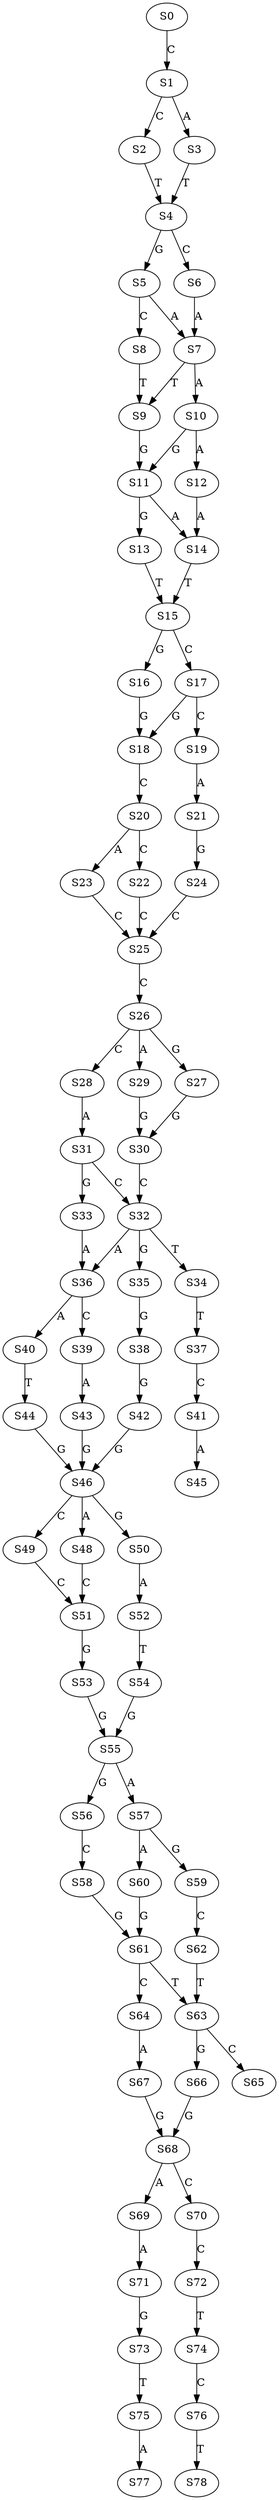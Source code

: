 strict digraph  {
	S0 -> S1 [ label = C ];
	S1 -> S2 [ label = C ];
	S1 -> S3 [ label = A ];
	S2 -> S4 [ label = T ];
	S3 -> S4 [ label = T ];
	S4 -> S5 [ label = G ];
	S4 -> S6 [ label = C ];
	S5 -> S7 [ label = A ];
	S5 -> S8 [ label = C ];
	S6 -> S7 [ label = A ];
	S7 -> S9 [ label = T ];
	S7 -> S10 [ label = A ];
	S8 -> S9 [ label = T ];
	S9 -> S11 [ label = G ];
	S10 -> S11 [ label = G ];
	S10 -> S12 [ label = A ];
	S11 -> S13 [ label = G ];
	S11 -> S14 [ label = A ];
	S12 -> S14 [ label = A ];
	S13 -> S15 [ label = T ];
	S14 -> S15 [ label = T ];
	S15 -> S16 [ label = G ];
	S15 -> S17 [ label = C ];
	S16 -> S18 [ label = G ];
	S17 -> S18 [ label = G ];
	S17 -> S19 [ label = C ];
	S18 -> S20 [ label = C ];
	S19 -> S21 [ label = A ];
	S20 -> S22 [ label = C ];
	S20 -> S23 [ label = A ];
	S21 -> S24 [ label = G ];
	S22 -> S25 [ label = C ];
	S23 -> S25 [ label = C ];
	S24 -> S25 [ label = C ];
	S25 -> S26 [ label = C ];
	S26 -> S27 [ label = G ];
	S26 -> S28 [ label = C ];
	S26 -> S29 [ label = A ];
	S27 -> S30 [ label = G ];
	S28 -> S31 [ label = A ];
	S29 -> S30 [ label = G ];
	S30 -> S32 [ label = C ];
	S31 -> S32 [ label = C ];
	S31 -> S33 [ label = G ];
	S32 -> S34 [ label = T ];
	S32 -> S35 [ label = G ];
	S32 -> S36 [ label = A ];
	S33 -> S36 [ label = A ];
	S34 -> S37 [ label = T ];
	S35 -> S38 [ label = G ];
	S36 -> S39 [ label = C ];
	S36 -> S40 [ label = A ];
	S37 -> S41 [ label = C ];
	S38 -> S42 [ label = G ];
	S39 -> S43 [ label = A ];
	S40 -> S44 [ label = T ];
	S41 -> S45 [ label = A ];
	S42 -> S46 [ label = G ];
	S43 -> S46 [ label = G ];
	S44 -> S46 [ label = G ];
	S46 -> S48 [ label = A ];
	S46 -> S49 [ label = C ];
	S46 -> S50 [ label = G ];
	S48 -> S51 [ label = C ];
	S49 -> S51 [ label = C ];
	S50 -> S52 [ label = A ];
	S51 -> S53 [ label = G ];
	S52 -> S54 [ label = T ];
	S53 -> S55 [ label = G ];
	S54 -> S55 [ label = G ];
	S55 -> S56 [ label = G ];
	S55 -> S57 [ label = A ];
	S56 -> S58 [ label = C ];
	S57 -> S59 [ label = G ];
	S57 -> S60 [ label = A ];
	S58 -> S61 [ label = G ];
	S59 -> S62 [ label = C ];
	S60 -> S61 [ label = G ];
	S61 -> S63 [ label = T ];
	S61 -> S64 [ label = C ];
	S62 -> S63 [ label = T ];
	S63 -> S65 [ label = C ];
	S63 -> S66 [ label = G ];
	S64 -> S67 [ label = A ];
	S66 -> S68 [ label = G ];
	S67 -> S68 [ label = G ];
	S68 -> S69 [ label = A ];
	S68 -> S70 [ label = C ];
	S69 -> S71 [ label = A ];
	S70 -> S72 [ label = C ];
	S71 -> S73 [ label = G ];
	S72 -> S74 [ label = T ];
	S73 -> S75 [ label = T ];
	S74 -> S76 [ label = C ];
	S75 -> S77 [ label = A ];
	S76 -> S78 [ label = T ];
}
